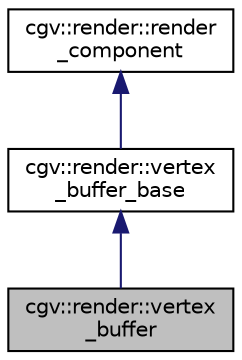 digraph "cgv::render::vertex_buffer"
{
  bgcolor="transparent";
  edge [fontname="Helvetica",fontsize="10",labelfontname="Helvetica",labelfontsize="10"];
  node [fontname="Helvetica",fontsize="10",shape=record];
  Node1 [label="cgv::render::vertex\l_buffer",height=0.2,width=0.4,color="black", fillcolor="grey75", style="filled", fontcolor="black"];
  Node2 -> Node1 [dir="back",color="midnightblue",fontsize="10",style="solid",fontname="Helvetica"];
  Node2 [label="cgv::render::vertex\l_buffer_base",height=0.2,width=0.4,color="black",URL="$a00240.html",tooltip="base interface for a vertex buffer "];
  Node3 -> Node2 [dir="back",color="midnightblue",fontsize="10",style="solid",fontname="Helvetica"];
  Node3 [label="cgv::render::render\l_component",height=0.2,width=0.4,color="black",URL="$a00229.html",tooltip="base interface for all render components "];
}
